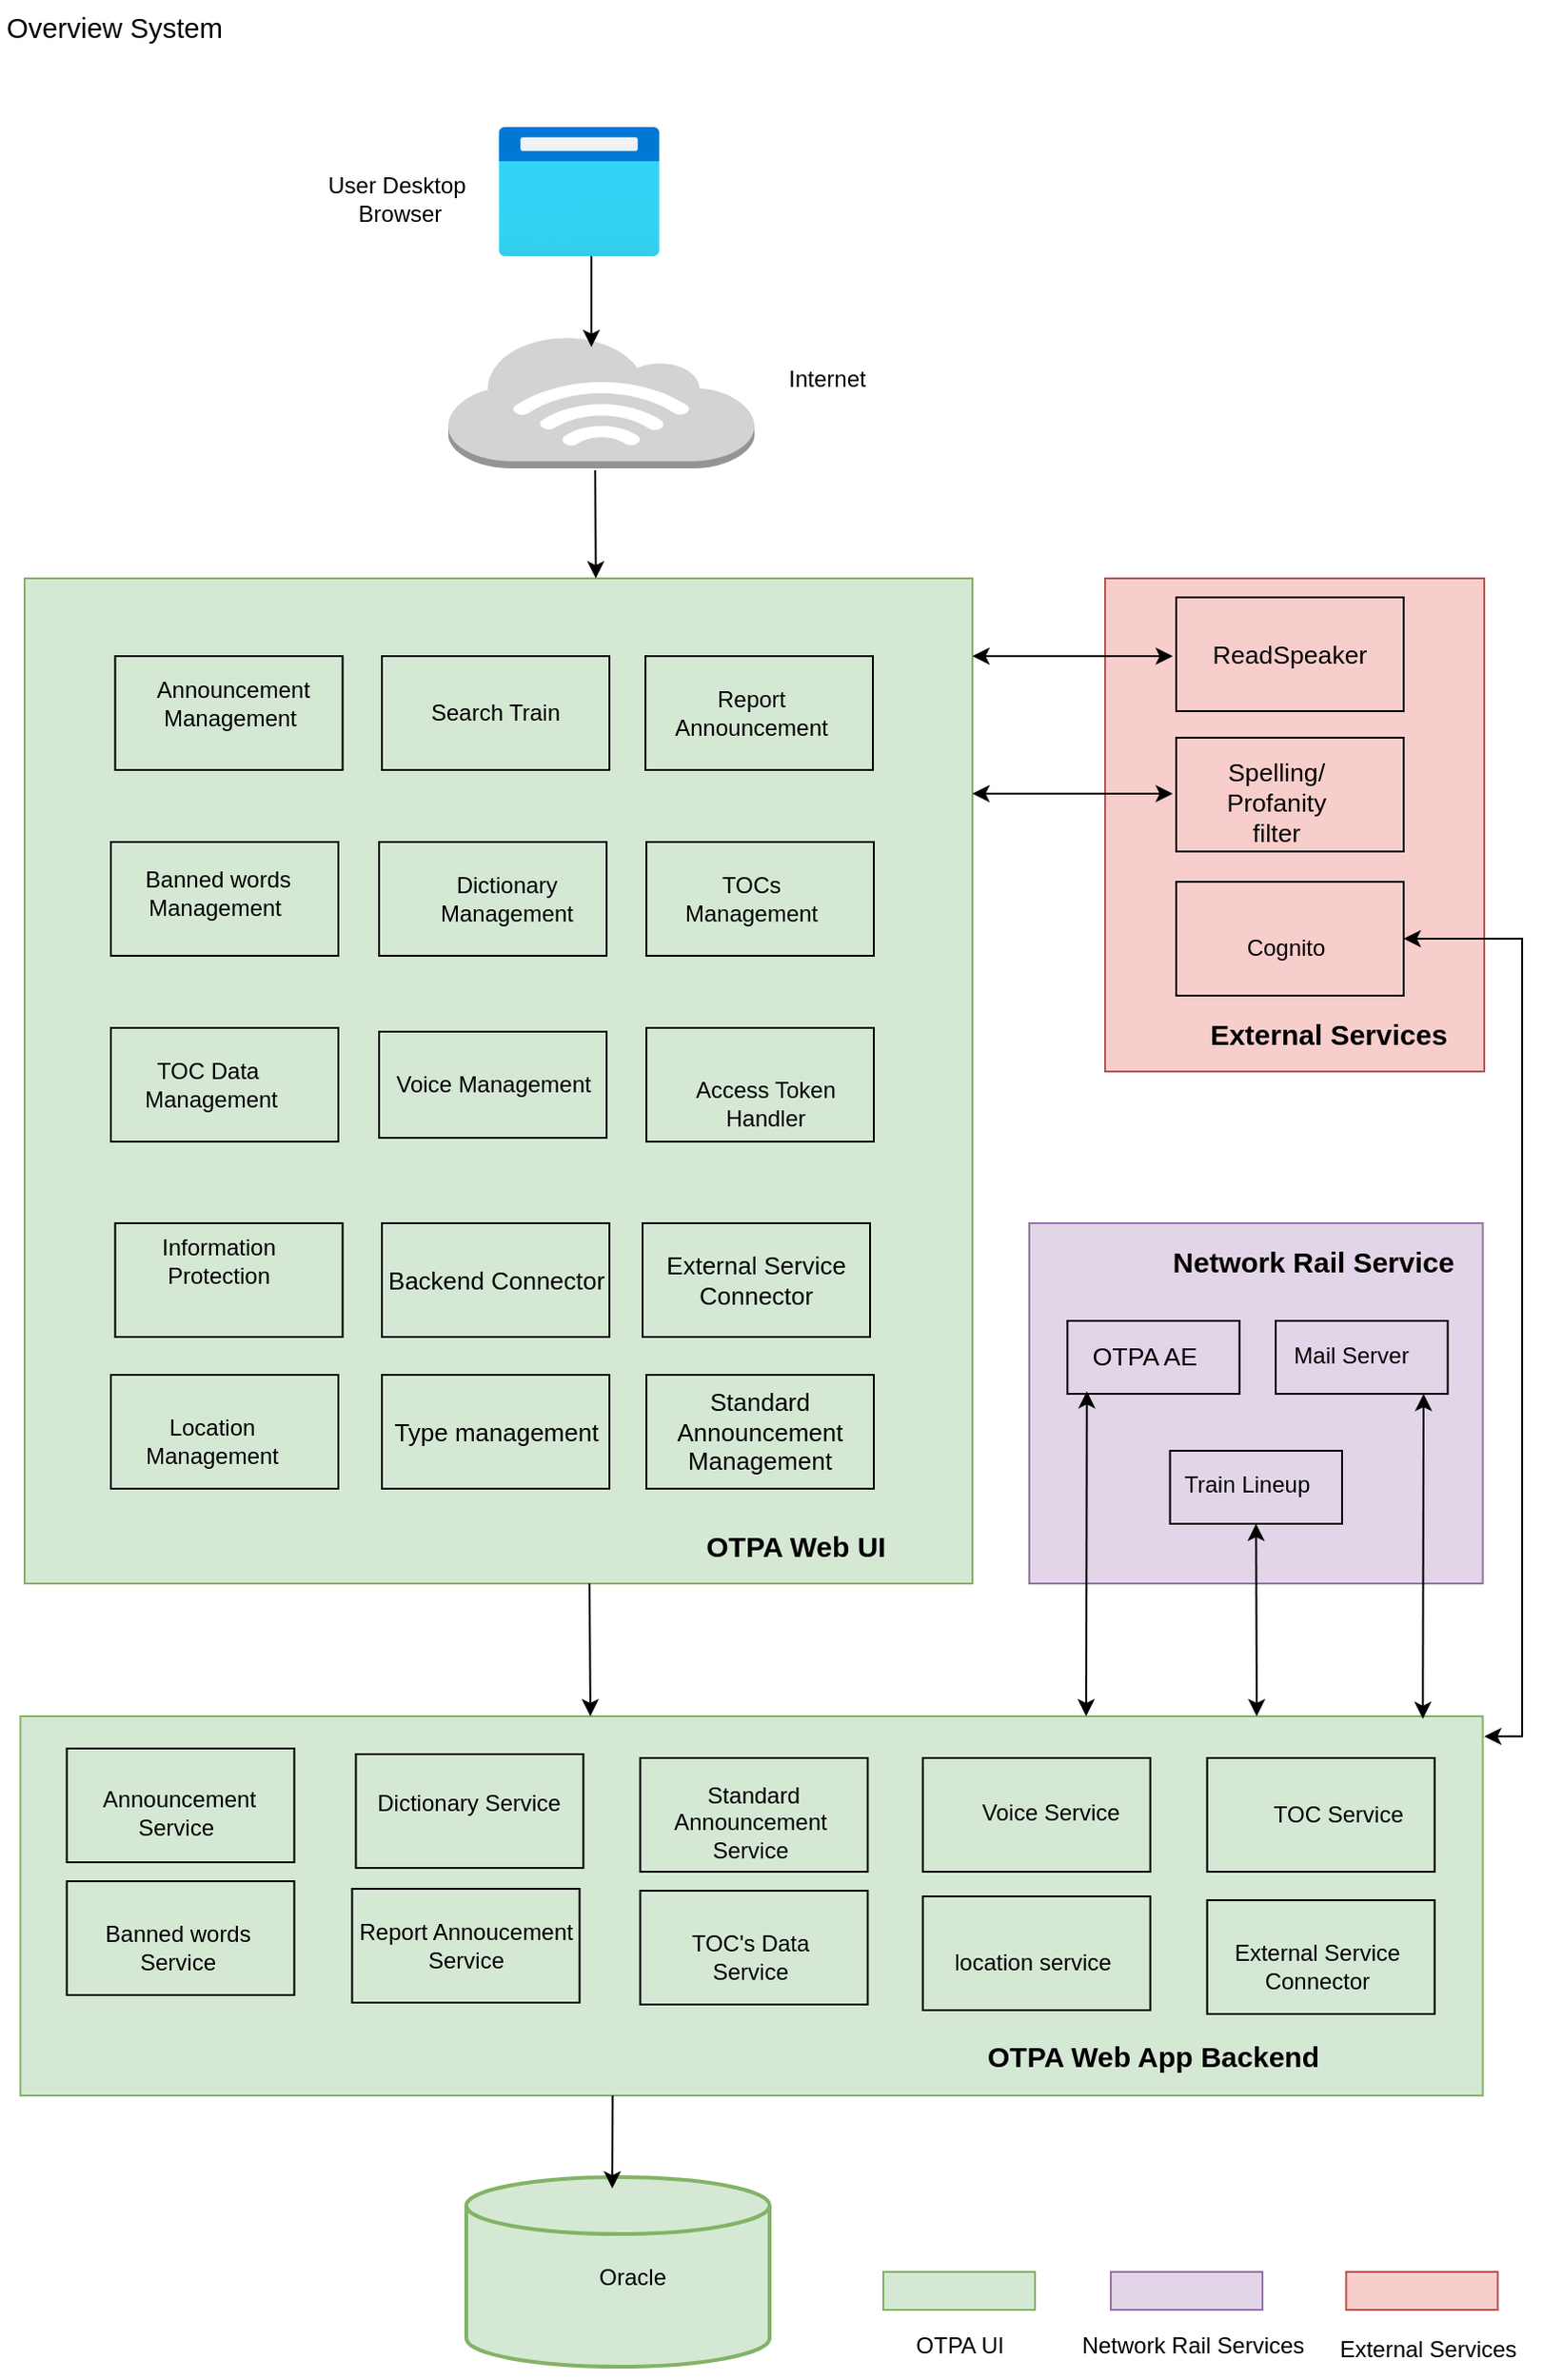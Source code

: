 <mxfile version="20.3.6" type="github">
  <diagram id="R64Xe-4D89ugxDravUpu" name="Page-1">
    <mxGraphModel dx="1920" dy="1130" grid="0" gridSize="10" guides="1" tooltips="1" connect="1" arrows="1" fold="1" page="1" pageScale="1" pageWidth="850" pageHeight="1100" math="0" shadow="0">
      <root>
        <mxCell id="0" />
        <mxCell id="1" parent="0" />
        <mxCell id="fUBX8aqbl7yfZjiexXSi-4" value="" style="rounded=0;whiteSpace=wrap;html=1;fontSize=13;fillColor=#e1d5e7;strokeColor=#9673a6;" parent="1" vertex="1">
          <mxGeometry x="560" y="660" width="239.25" height="190" as="geometry" />
        </mxCell>
        <mxCell id="9JFHtYomGAW6HpaSPqKZ-57" value="" style="rounded=0;whiteSpace=wrap;html=1;fontSize=13;fillColor=#d5e8d4;strokeColor=#82b366;" parent="1" vertex="1">
          <mxGeometry x="27.75" y="920" width="771.5" height="200" as="geometry" />
        </mxCell>
        <mxCell id="9JFHtYomGAW6HpaSPqKZ-78" value="" style="rounded=0;whiteSpace=wrap;html=1;fontSize=13;fillColor=none;" parent="1" vertex="1">
          <mxGeometry x="354.75" y="942" width="120" height="60" as="geometry" />
        </mxCell>
        <mxCell id="9JFHtYomGAW6HpaSPqKZ-14" value="&lt;span lang=&quot;EN-GB&quot;&gt;&amp;nbsp;Standard Announcement Service&lt;/span&gt;" style="text;html=1;strokeColor=none;fillColor=none;align=center;verticalAlign=middle;whiteSpace=wrap;rounded=0;" parent="1" vertex="1">
          <mxGeometry x="350.75" y="950" width="124" height="52" as="geometry" />
        </mxCell>
        <mxCell id="9JFHtYomGAW6HpaSPqKZ-119" value="" style="rounded=0;whiteSpace=wrap;html=1;fontSize=13;fillColor=#f8cecc;strokeColor=#b85450;" parent="1" vertex="1">
          <mxGeometry x="600" y="320" width="200" height="260" as="geometry" />
        </mxCell>
        <mxCell id="9JFHtYomGAW6HpaSPqKZ-118" value="" style="rounded=0;whiteSpace=wrap;html=1;fontSize=13;fillColor=#d5e8d4;strokeColor=#82b366;" parent="1" vertex="1">
          <mxGeometry x="30" y="320" width="500" height="530" as="geometry" />
        </mxCell>
        <mxCell id="9JFHtYomGAW6HpaSPqKZ-109" value="" style="rounded=0;whiteSpace=wrap;html=1;fontSize=13;fillColor=none;" parent="1" vertex="1">
          <mxGeometry x="580.13" y="711.5" width="90.75" height="38.5" as="geometry" />
        </mxCell>
        <mxCell id="9JFHtYomGAW6HpaSPqKZ-107" value="" style="rounded=0;whiteSpace=wrap;html=1;fontSize=13;fillColor=none;" parent="1" vertex="1">
          <mxGeometry x="637.5" y="404" width="120" height="60" as="geometry" />
        </mxCell>
        <mxCell id="9JFHtYomGAW6HpaSPqKZ-106" value="" style="rounded=0;whiteSpace=wrap;html=1;fontSize=13;fillColor=none;" parent="1" vertex="1">
          <mxGeometry x="637.5" y="330" width="120" height="60" as="geometry" />
        </mxCell>
        <mxCell id="Upe7RPbjq_lGZQcst3nU-63" value="&lt;span style=&quot;font-size:10.0pt;font-family:&lt;br/&gt;&amp;quot;Arial&amp;quot;,sans-serif;mso-fareast-font-family:&amp;quot;Times New Roman&amp;quot;;mso-ansi-language:&lt;br/&gt;EN-GB;mso-fareast-language:EN-US;mso-bidi-language:AR-SA&quot; lang=&quot;EN-GB&quot;&gt;ReadSpeaker&lt;/span&gt;" style="text;html=1;strokeColor=none;fillColor=none;align=center;verticalAlign=middle;whiteSpace=wrap;rounded=0;" parent="1" vertex="1">
          <mxGeometry x="645.0" y="335" width="105" height="50" as="geometry" />
        </mxCell>
        <mxCell id="9JFHtYomGAW6HpaSPqKZ-80" value="" style="rounded=0;whiteSpace=wrap;html=1;fontSize=13;fillColor=none;" parent="1" vertex="1">
          <mxGeometry x="653.83" y="942" width="120" height="60" as="geometry" />
        </mxCell>
        <mxCell id="9JFHtYomGAW6HpaSPqKZ-79" value="" style="rounded=0;whiteSpace=wrap;html=1;fontSize=13;fillColor=none;" parent="1" vertex="1">
          <mxGeometry x="503.83" y="942" width="120" height="60" as="geometry" />
        </mxCell>
        <mxCell id="9JFHtYomGAW6HpaSPqKZ-17" value="&lt;span lang=&quot;EN-GB&quot;&gt;&amp;nbsp;TOC Service&lt;/span&gt;" style="text;html=1;strokeColor=none;fillColor=none;align=center;verticalAlign=middle;whiteSpace=wrap;rounded=0;" parent="1" vertex="1">
          <mxGeometry x="668.83" y="947" width="105" height="50" as="geometry" />
        </mxCell>
        <mxCell id="9JFHtYomGAW6HpaSPqKZ-19" value="&lt;span lang=&quot;EN-GB&quot;&gt;Voice Service&lt;/span&gt;" style="text;html=1;strokeColor=none;fillColor=none;align=center;verticalAlign=middle;whiteSpace=wrap;rounded=0;" parent="1" vertex="1">
          <mxGeometry x="518.83" y="946" width="105" height="50" as="geometry" />
        </mxCell>
        <mxCell id="9JFHtYomGAW6HpaSPqKZ-85" value="" style="rounded=0;whiteSpace=wrap;html=1;fontSize=13;fillColor=none;" parent="1" vertex="1">
          <mxGeometry x="357.5" y="361" width="120" height="60" as="geometry" />
        </mxCell>
        <mxCell id="9JFHtYomGAW6HpaSPqKZ-84" value="" style="rounded=0;whiteSpace=wrap;html=1;fontSize=13;fillColor=none;" parent="1" vertex="1">
          <mxGeometry x="218.5" y="361" width="120" height="60" as="geometry" />
        </mxCell>
        <mxCell id="9JFHtYomGAW6HpaSPqKZ-83" value="" style="rounded=0;whiteSpace=wrap;html=1;fontSize=13;fillColor=none;" parent="1" vertex="1">
          <mxGeometry x="77.75" y="361" width="120" height="60" as="geometry" />
        </mxCell>
        <mxCell id="9JFHtYomGAW6HpaSPqKZ-73" value="" style="rounded=0;whiteSpace=wrap;html=1;fontSize=13;fillColor=none;" parent="1" vertex="1">
          <mxGeometry x="52.25" y="1007" width="120" height="60" as="geometry" />
        </mxCell>
        <mxCell id="9JFHtYomGAW6HpaSPqKZ-77" value="" style="rounded=0;whiteSpace=wrap;html=1;fontSize=13;fillColor=none;" parent="1" vertex="1">
          <mxGeometry x="204.75" y="940" width="120" height="60" as="geometry" />
        </mxCell>
        <mxCell id="Upe7RPbjq_lGZQcst3nU-17" value="User Desktop&lt;br&gt;&amp;nbsp;Browser" style="text;html=1;strokeColor=none;fillColor=none;align=center;verticalAlign=middle;whiteSpace=wrap;rounded=0;" parent="1" vertex="1">
          <mxGeometry x="160" y="95" width="132.5" height="50" as="geometry" />
        </mxCell>
        <mxCell id="Upe7RPbjq_lGZQcst3nU-23" value="&lt;span lang=&quot;EN-GB&quot;&gt;&amp;nbsp;Announcement Management&lt;/span&gt;" style="text;html=1;strokeColor=none;fillColor=none;align=center;verticalAlign=middle;whiteSpace=wrap;rounded=0;" parent="1" vertex="1">
          <mxGeometry x="75.5" y="361" width="124.5" height="50" as="geometry" />
        </mxCell>
        <mxCell id="Upe7RPbjq_lGZQcst3nU-29" value="&lt;span lang=&quot;EN-GB&quot;&gt;Report Announcement&lt;/span&gt;" style="text;html=1;strokeColor=none;fillColor=none;align=center;verticalAlign=middle;whiteSpace=wrap;rounded=0;" parent="1" vertex="1">
          <mxGeometry x="361" y="366" width="105" height="50" as="geometry" />
        </mxCell>
        <mxCell id="Upe7RPbjq_lGZQcst3nU-31" value="&lt;span lang=&quot;EN-GB&quot;&gt;&amp;nbsp;Banned words Management&lt;/span&gt;" style="text;html=1;strokeColor=none;fillColor=none;align=center;verticalAlign=middle;whiteSpace=wrap;rounded=0;" parent="1" vertex="1">
          <mxGeometry x="78.0" y="461" width="105" height="50" as="geometry" />
        </mxCell>
        <mxCell id="Upe7RPbjq_lGZQcst3nU-33" value="&lt;span lang=&quot;EN-GB&quot;&gt;Dictionary Management&lt;/span&gt;" style="text;html=1;strokeColor=none;fillColor=none;align=center;verticalAlign=middle;whiteSpace=wrap;rounded=0;" parent="1" vertex="1">
          <mxGeometry x="232.0" y="464" width="105" height="50" as="geometry" />
        </mxCell>
        <mxCell id="Upe7RPbjq_lGZQcst3nU-42" value="&lt;span lang=&quot;EN-GB&quot;&gt;TOCs Management&lt;/span&gt;" style="text;html=1;strokeColor=none;fillColor=none;align=center;verticalAlign=middle;whiteSpace=wrap;rounded=0;" parent="1" vertex="1">
          <mxGeometry x="361.0" y="464" width="105" height="50" as="geometry" />
        </mxCell>
        <mxCell id="Upe7RPbjq_lGZQcst3nU-44" value="TOC Data&amp;nbsp; Management" style="text;html=1;strokeColor=none;fillColor=none;align=center;verticalAlign=middle;whiteSpace=wrap;rounded=0;" parent="1" vertex="1">
          <mxGeometry x="75.5" y="558" width="105" height="57" as="geometry" />
        </mxCell>
        <mxCell id="Upe7RPbjq_lGZQcst3nU-46" value="&lt;span lang=&quot;EN-GB&quot;&gt;Voice Management&lt;/span&gt;" style="text;html=1;strokeColor=none;fillColor=none;align=center;verticalAlign=middle;whiteSpace=wrap;rounded=0;" parent="1" vertex="1">
          <mxGeometry x="224.5" y="561.5" width="105" height="50" as="geometry" />
        </mxCell>
        <mxCell id="Upe7RPbjq_lGZQcst3nU-65" value="&lt;span style=&quot;font-size:10.0pt;font-family:&lt;br/&gt;&amp;quot;Arial&amp;quot;,sans-serif;mso-fareast-font-family:&amp;quot;Times New Roman&amp;quot;;mso-ansi-language:&lt;br/&gt;EN-GB;mso-fareast-language:EN-US;mso-bidi-language:AR-SA&quot; lang=&quot;EN-GB&quot;&gt;Spelling/ Profanity&lt;br/&gt;filter&lt;/span&gt;" style="text;html=1;strokeColor=none;fillColor=none;align=center;verticalAlign=middle;whiteSpace=wrap;rounded=0;" parent="1" vertex="1">
          <mxGeometry x="637.5" y="413" width="105" height="50" as="geometry" />
        </mxCell>
        <mxCell id="Upe7RPbjq_lGZQcst3nU-72" value="&lt;span style=&quot;font-size:10.0pt;font-family:&lt;br/&gt;&amp;quot;Arial&amp;quot;,sans-serif;mso-fareast-font-family:&amp;quot;Times New Roman&amp;quot;;mso-ansi-language:&lt;br/&gt;EN-GB;mso-fareast-language:EN-US;mso-bidi-language:AR-SA&quot; lang=&quot;EN-GB&quot;&gt;OTPA AE&lt;/span&gt;" style="text;html=1;strokeColor=none;fillColor=none;align=center;verticalAlign=middle;whiteSpace=wrap;rounded=0;" parent="1" vertex="1">
          <mxGeometry x="581.57" y="719.5" width="77.87" height="20.5" as="geometry" />
        </mxCell>
        <mxCell id="Upe7RPbjq_lGZQcst3nU-77" value="Cognito" style="text;html=1;strokeColor=none;fillColor=none;align=center;verticalAlign=middle;whiteSpace=wrap;rounded=0;" parent="1" vertex="1">
          <mxGeometry x="642.5" y="490" width="105" height="50" as="geometry" />
        </mxCell>
        <mxCell id="Upe7RPbjq_lGZQcst3nU-79" value="" style="shape=cylinder3;whiteSpace=wrap;html=1;boundedLbl=1;backgroundOutline=1;size=15;strokeWidth=2;fillColor=#d5e8d4;strokeColor=#82b366;" parent="1" vertex="1">
          <mxGeometry x="263" y="1163" width="160" height="100" as="geometry" />
        </mxCell>
        <mxCell id="Upe7RPbjq_lGZQcst3nU-80" value="&lt;br&gt;Oracle&amp;nbsp;" style="text;html=1;strokeColor=none;fillColor=none;align=center;verticalAlign=middle;whiteSpace=wrap;rounded=0;" parent="1" vertex="1">
          <mxGeometry x="300.17" y="1183" width="105" height="50" as="geometry" />
        </mxCell>
        <mxCell id="Upe7RPbjq_lGZQcst3nU-88" value="&lt;span lang=&quot;EN-GB&quot;&gt;Search Train&lt;/span&gt;" style="text;html=1;strokeColor=none;fillColor=none;align=center;verticalAlign=middle;whiteSpace=wrap;rounded=0;" parent="1" vertex="1">
          <mxGeometry x="226.0" y="366" width="105" height="50" as="geometry" />
        </mxCell>
        <mxCell id="Upe7RPbjq_lGZQcst3nU-91" style="edgeStyle=orthogonalEdgeStyle;rounded=0;orthogonalLoop=1;jettySize=auto;html=1;exitX=0.5;exitY=1;exitDx=0;exitDy=0;fontSize=13;" parent="1" edge="1">
          <mxGeometry relative="1" as="geometry">
            <mxPoint x="695" y="730" as="sourcePoint" />
            <mxPoint x="695" y="730" as="targetPoint" />
          </mxGeometry>
        </mxCell>
        <mxCell id="Upe7RPbjq_lGZQcst3nU-113" value="&lt;span lang=&quot;EN-GB&quot;&gt;&lt;b&gt;&lt;font style=&quot;font-size: 15px;&quot;&gt;OTPA Web UI&lt;/font&gt;&lt;/b&gt;&lt;/span&gt;" style="text;html=1;strokeColor=none;fillColor=none;align=center;verticalAlign=middle;whiteSpace=wrap;rounded=0;" parent="1" vertex="1">
          <mxGeometry x="362.25" y="810" width="150" height="40" as="geometry" />
        </mxCell>
        <mxCell id="9JFHtYomGAW6HpaSPqKZ-9" value="&lt;span lang=&quot;EN-GB&quot;&gt;Information&lt;br&gt;Protection&lt;br&gt;&lt;/span&gt;" style="text;html=1;strokeColor=none;fillColor=none;align=center;verticalAlign=middle;whiteSpace=wrap;rounded=0;" parent="1" vertex="1">
          <mxGeometry x="80.0" y="655" width="105" height="50" as="geometry" />
        </mxCell>
        <mxCell id="9JFHtYomGAW6HpaSPqKZ-11" value="&lt;span lang=&quot;EN-GB&quot;&gt;Access Token Handler&lt;br&gt;&lt;/span&gt;" style="text;html=1;strokeColor=none;fillColor=none;align=center;verticalAlign=middle;whiteSpace=wrap;rounded=0;" parent="1" vertex="1">
          <mxGeometry x="361" y="571.5" width="120" height="50" as="geometry" />
        </mxCell>
        <mxCell id="9JFHtYomGAW6HpaSPqKZ-15" value="&lt;span lang=&quot;EN-GB&quot;&gt;Banned words Service&lt;/span&gt;" style="text;html=1;strokeColor=none;fillColor=none;align=center;verticalAlign=middle;whiteSpace=wrap;rounded=0;" parent="1" vertex="1">
          <mxGeometry x="59.75" y="1017" width="102" height="50" as="geometry" />
        </mxCell>
        <mxCell id="9JFHtYomGAW6HpaSPqKZ-16" value="&lt;span lang=&quot;EN-GB&quot;&gt;Dictionary Service&lt;/span&gt;" style="text;html=1;strokeColor=none;fillColor=none;align=center;verticalAlign=middle;whiteSpace=wrap;rounded=0;" parent="1" vertex="1">
          <mxGeometry x="212.25" y="942" width="105" height="48" as="geometry" />
        </mxCell>
        <mxCell id="9JFHtYomGAW6HpaSPqKZ-26" value="&lt;span lang=&quot;EN-GB&quot;&gt;&lt;b&gt;&lt;font style=&quot;font-size: 15px;&quot;&gt;OTPA Web App Backend&lt;/font&gt;&lt;/b&gt;&lt;/span&gt;" style="text;html=1;strokeColor=none;fillColor=none;align=center;verticalAlign=middle;whiteSpace=wrap;rounded=0;" parent="1" vertex="1">
          <mxGeometry x="530" y="1077" width="191" height="43" as="geometry" />
        </mxCell>
        <mxCell id="9JFHtYomGAW6HpaSPqKZ-86" value="" style="rounded=0;whiteSpace=wrap;html=1;fontSize=13;fillColor=none;" parent="1" vertex="1">
          <mxGeometry x="75.5" y="459" width="120" height="60" as="geometry" />
        </mxCell>
        <mxCell id="9JFHtYomGAW6HpaSPqKZ-87" value="" style="rounded=0;whiteSpace=wrap;html=1;fontSize=13;fillColor=none;" parent="1" vertex="1">
          <mxGeometry x="217" y="459" width="120" height="60" as="geometry" />
        </mxCell>
        <mxCell id="9JFHtYomGAW6HpaSPqKZ-88" value="" style="rounded=0;whiteSpace=wrap;html=1;fontSize=13;fillColor=none;" parent="1" vertex="1">
          <mxGeometry x="358" y="459" width="120" height="60" as="geometry" />
        </mxCell>
        <mxCell id="9JFHtYomGAW6HpaSPqKZ-90" value="" style="rounded=0;whiteSpace=wrap;html=1;fontSize=13;fillColor=none;" parent="1" vertex="1">
          <mxGeometry x="75.5" y="557" width="120" height="60" as="geometry" />
        </mxCell>
        <mxCell id="9JFHtYomGAW6HpaSPqKZ-92" value="" style="rounded=0;whiteSpace=wrap;html=1;fontSize=13;fillColor=none;" parent="1" vertex="1">
          <mxGeometry x="217" y="559" width="120" height="56" as="geometry" />
        </mxCell>
        <mxCell id="9JFHtYomGAW6HpaSPqKZ-93" value="" style="rounded=0;whiteSpace=wrap;html=1;fontSize=13;fillColor=none;" parent="1" vertex="1">
          <mxGeometry x="358" y="557" width="120" height="60" as="geometry" />
        </mxCell>
        <mxCell id="9JFHtYomGAW6HpaSPqKZ-99" value="Backend Connector" style="rounded=0;whiteSpace=wrap;html=1;fontSize=13;fillColor=none;" parent="1" vertex="1">
          <mxGeometry x="218.5" y="660" width="120" height="60" as="geometry" />
        </mxCell>
        <mxCell id="9JFHtYomGAW6HpaSPqKZ-100" value="" style="rounded=0;whiteSpace=wrap;html=1;fontSize=13;fillColor=none;" parent="1" vertex="1">
          <mxGeometry x="77.75" y="660" width="120" height="60" as="geometry" />
        </mxCell>
        <mxCell id="9JFHtYomGAW6HpaSPqKZ-103" value="External Service Connector" style="rounded=0;whiteSpace=wrap;html=1;fontSize=13;fillColor=none;" parent="1" vertex="1">
          <mxGeometry x="356" y="660" width="120" height="60" as="geometry" />
        </mxCell>
        <mxCell id="9JFHtYomGAW6HpaSPqKZ-120" value="&lt;span lang=&quot;EN-GB&quot;&gt;&lt;b&gt;&lt;font style=&quot;font-size: 15px;&quot;&gt;External Services&lt;/font&gt;&lt;/b&gt;&lt;/span&gt;" style="text;html=1;strokeColor=none;fillColor=none;align=center;verticalAlign=middle;whiteSpace=wrap;rounded=0;" parent="1" vertex="1">
          <mxGeometry x="642.5" y="540" width="150" height="40" as="geometry" />
        </mxCell>
        <mxCell id="9JFHtYomGAW6HpaSPqKZ-126" value="" style="aspect=fixed;html=1;points=[];align=center;image;fontSize=12;image=img/lib/azure2/general/Browser.svg;fillColor=none;" parent="1" vertex="1">
          <mxGeometry x="280" y="82" width="85" height="68" as="geometry" />
        </mxCell>
        <mxCell id="9JFHtYomGAW6HpaSPqKZ-128" value="" style="outlineConnect=0;dashed=0;verticalLabelPosition=bottom;verticalAlign=top;align=center;html=1;shape=mxgraph.aws3.internet_3;fillColor=#D2D3D3;gradientColor=none;fontSize=13;" parent="1" vertex="1">
          <mxGeometry x="253.5" y="192" width="161.5" height="70" as="geometry" />
        </mxCell>
        <mxCell id="9JFHtYomGAW6HpaSPqKZ-129" value="Internet" style="text;html=1;strokeColor=none;fillColor=none;align=center;verticalAlign=middle;whiteSpace=wrap;rounded=0;" parent="1" vertex="1">
          <mxGeometry x="387.08" y="190" width="132.5" height="50" as="geometry" />
        </mxCell>
        <mxCell id="9JFHtYomGAW6HpaSPqKZ-130" value="" style="rounded=0;whiteSpace=wrap;html=1;fontSize=13;fillColor=none;" parent="1" vertex="1">
          <mxGeometry x="52.25" y="937" width="120" height="60" as="geometry" />
        </mxCell>
        <mxCell id="9JFHtYomGAW6HpaSPqKZ-131" value="&lt;span lang=&quot;EN-GB&quot;&gt;&amp;nbsp;Announcement Service&lt;/span&gt;" style="text;html=1;strokeColor=none;fillColor=none;align=center;verticalAlign=middle;whiteSpace=wrap;rounded=0;" parent="1" vertex="1">
          <mxGeometry x="48.25" y="945" width="124" height="52" as="geometry" />
        </mxCell>
        <mxCell id="9JFHtYomGAW6HpaSPqKZ-132" value="" style="endArrow=classic;html=1;rounded=0;fontSize=13;" parent="1" edge="1">
          <mxGeometry width="50" height="50" relative="1" as="geometry">
            <mxPoint x="329" y="150" as="sourcePoint" />
            <mxPoint x="329" y="198" as="targetPoint" />
            <Array as="points">
              <mxPoint x="329" y="150" />
            </Array>
          </mxGeometry>
        </mxCell>
        <mxCell id="9JFHtYomGAW6HpaSPqKZ-133" value="" style="endArrow=classic;html=1;rounded=0;fontSize=13;" parent="1" edge="1">
          <mxGeometry width="50" height="50" relative="1" as="geometry">
            <mxPoint x="331" y="263" as="sourcePoint" />
            <mxPoint x="331.33" y="320" as="targetPoint" />
            <Array as="points">
              <mxPoint x="331.33" y="320" />
            </Array>
          </mxGeometry>
        </mxCell>
        <mxCell id="9JFHtYomGAW6HpaSPqKZ-140" value="&lt;span lang=&quot;EN-GB&quot;&gt;Report Annoucement Service&lt;/span&gt;" style="text;html=1;strokeColor=none;fillColor=none;align=center;verticalAlign=middle;whiteSpace=wrap;rounded=0;" parent="1" vertex="1">
          <mxGeometry x="200.75" y="1015" width="124" height="52" as="geometry" />
        </mxCell>
        <mxCell id="9JFHtYomGAW6HpaSPqKZ-143" value="" style="rounded=0;whiteSpace=wrap;html=1;fontSize=13;fillColor=none;" parent="1" vertex="1">
          <mxGeometry x="202.75" y="1011" width="120" height="60" as="geometry" />
        </mxCell>
        <mxCell id="9JFHtYomGAW6HpaSPqKZ-146" value="" style="rounded=0;whiteSpace=wrap;html=1;fontSize=13;fillColor=none;" parent="1" vertex="1">
          <mxGeometry x="75.5" y="740" width="120" height="60" as="geometry" />
        </mxCell>
        <mxCell id="9JFHtYomGAW6HpaSPqKZ-147" value="Location Management" style="text;html=1;strokeColor=none;fillColor=none;align=center;verticalAlign=middle;whiteSpace=wrap;rounded=0;" parent="1" vertex="1">
          <mxGeometry x="77.75" y="750" width="102.25" height="50" as="geometry" />
        </mxCell>
        <mxCell id="9JFHtYomGAW6HpaSPqKZ-148" value="&lt;span style=&quot;font-size:11.0pt;line-height:&lt;br/&gt;120%;font-family:&amp;quot;Arial&amp;quot;,sans-serif;mso-fareast-font-family:Calibri;mso-fareast-theme-font:&lt;br/&gt;minor-latin;mso-ansi-language:EN-GB;mso-fareast-language:EN-US;mso-bidi-language:&lt;br/&gt;AR-SA&quot; lang=&quot;EN-GB&quot;&gt;Overview System&lt;/span&gt;" style="text;html=1;align=center;verticalAlign=middle;resizable=0;points=[];autosize=1;strokeColor=none;fillColor=none;fontSize=13;" parent="1" vertex="1">
          <mxGeometry x="17" y="15" width="120" height="30" as="geometry" />
        </mxCell>
        <mxCell id="fUBX8aqbl7yfZjiexXSi-1" value="Type management" style="rounded=0;whiteSpace=wrap;html=1;fontSize=13;fillColor=none;" parent="1" vertex="1">
          <mxGeometry x="218.5" y="740" width="120" height="60" as="geometry" />
        </mxCell>
        <mxCell id="fUBX8aqbl7yfZjiexXSi-2" value="Standard Announcement Management" style="rounded=0;whiteSpace=wrap;html=1;fontSize=13;fillColor=none;" parent="1" vertex="1">
          <mxGeometry x="358" y="740" width="120" height="60" as="geometry" />
        </mxCell>
        <mxCell id="fUBX8aqbl7yfZjiexXSi-5" value="&lt;span lang=&quot;EN-GB&quot;&gt;&lt;b&gt;&lt;font style=&quot;font-size: 15px;&quot;&gt;Network Rail Service&lt;/font&gt;&lt;/b&gt;&lt;/span&gt;" style="text;html=1;strokeColor=none;fillColor=none;align=center;verticalAlign=middle;whiteSpace=wrap;rounded=0;" parent="1" vertex="1">
          <mxGeometry x="613.33" y="660" width="193.83" height="40" as="geometry" />
        </mxCell>
        <mxCell id="fUBX8aqbl7yfZjiexXSi-9" value="" style="endArrow=classic;html=1;rounded=0;exitX=0.405;exitY=1;exitDx=0;exitDy=0;exitPerimeter=0;" parent="1" source="9JFHtYomGAW6HpaSPqKZ-57" edge="1">
          <mxGeometry width="50" height="50" relative="1" as="geometry">
            <mxPoint x="460" y="1260" as="sourcePoint" />
            <mxPoint x="340" y="1169" as="targetPoint" />
          </mxGeometry>
        </mxCell>
        <mxCell id="fUBX8aqbl7yfZjiexXSi-10" value="" style="endArrow=classic;html=1;rounded=0;entryX=0.424;entryY=0.02;entryDx=0;entryDy=0;entryPerimeter=0;" parent="1" edge="1">
          <mxGeometry width="50" height="50" relative="1" as="geometry">
            <mxPoint x="328" y="850" as="sourcePoint" />
            <mxPoint x="328.46" y="920" as="targetPoint" />
          </mxGeometry>
        </mxCell>
        <mxCell id="fUBX8aqbl7yfZjiexXSi-12" value="" style="endArrow=classic;startArrow=classic;html=1;rounded=0;entryX=0.5;entryY=1;entryDx=0;entryDy=0;" parent="1" target="fUBX8aqbl7yfZjiexXSi-21" edge="1">
          <mxGeometry width="50" height="50" relative="1" as="geometry">
            <mxPoint x="680" y="920" as="sourcePoint" />
            <mxPoint x="695" y="850" as="targetPoint" />
          </mxGeometry>
        </mxCell>
        <mxCell id="fUBX8aqbl7yfZjiexXSi-13" value="" style="rounded=0;whiteSpace=wrap;html=1;fontSize=13;fillColor=none;" parent="1" vertex="1">
          <mxGeometry x="354.75" y="1012" width="120" height="60" as="geometry" />
        </mxCell>
        <mxCell id="fUBX8aqbl7yfZjiexXSi-14" value="&lt;span lang=&quot;EN-GB&quot;&gt;TOC&#39;s Data Service&lt;/span&gt;" style="text;html=1;strokeColor=none;fillColor=none;align=center;verticalAlign=middle;whiteSpace=wrap;rounded=0;" parent="1" vertex="1">
          <mxGeometry x="362.25" y="1022" width="102" height="50" as="geometry" />
        </mxCell>
        <mxCell id="fUBX8aqbl7yfZjiexXSi-15" value="" style="rounded=0;whiteSpace=wrap;html=1;fontSize=13;fillColor=none;" parent="1" vertex="1">
          <mxGeometry x="503.83" y="1015" width="120" height="60" as="geometry" />
        </mxCell>
        <mxCell id="fUBX8aqbl7yfZjiexXSi-16" value="&lt;span lang=&quot;EN-GB&quot;&gt;location service&lt;/span&gt;" style="text;html=1;strokeColor=none;fillColor=none;align=center;verticalAlign=middle;whiteSpace=wrap;rounded=0;" parent="1" vertex="1">
          <mxGeometry x="511.33" y="1025" width="102" height="50" as="geometry" />
        </mxCell>
        <mxCell id="fUBX8aqbl7yfZjiexXSi-17" value="" style="rounded=0;whiteSpace=wrap;html=1;fontSize=13;fillColor=none;" parent="1" vertex="1">
          <mxGeometry x="653.83" y="1017" width="120" height="60" as="geometry" />
        </mxCell>
        <mxCell id="fUBX8aqbl7yfZjiexXSi-18" value="&lt;span lang=&quot;EN-GB&quot;&gt;External Service Connector&lt;/span&gt;" style="text;html=1;strokeColor=none;fillColor=none;align=center;verticalAlign=middle;whiteSpace=wrap;rounded=0;" parent="1" vertex="1">
          <mxGeometry x="661.33" y="1027" width="102" height="50" as="geometry" />
        </mxCell>
        <mxCell id="fUBX8aqbl7yfZjiexXSi-19" value="" style="rounded=0;whiteSpace=wrap;html=1;fontSize=13;fillColor=none;" parent="1" vertex="1">
          <mxGeometry x="690" y="711.5" width="90.75" height="38.5" as="geometry" />
        </mxCell>
        <mxCell id="fUBX8aqbl7yfZjiexXSi-20" value="&lt;span lang=&quot;EN-GB&quot;&gt;Mail Server&lt;/span&gt;" style="text;html=1;strokeColor=none;fillColor=none;align=center;verticalAlign=middle;whiteSpace=wrap;rounded=0;" parent="1" vertex="1">
          <mxGeometry x="691.44" y="719.5" width="77.87" height="20.5" as="geometry" />
        </mxCell>
        <mxCell id="fUBX8aqbl7yfZjiexXSi-21" value="" style="rounded=0;whiteSpace=wrap;html=1;fontSize=13;fillColor=none;" parent="1" vertex="1">
          <mxGeometry x="634.25" y="780" width="90.75" height="38.5" as="geometry" />
        </mxCell>
        <mxCell id="fUBX8aqbl7yfZjiexXSi-22" value="&lt;span lang=&quot;EN-GB&quot;&gt;Train Lineup&lt;/span&gt;" style="text;html=1;strokeColor=none;fillColor=none;align=center;verticalAlign=middle;whiteSpace=wrap;rounded=0;" parent="1" vertex="1">
          <mxGeometry x="635.69" y="788" width="77.87" height="20.5" as="geometry" />
        </mxCell>
        <mxCell id="fUBX8aqbl7yfZjiexXSi-24" value="" style="endArrow=classic;startArrow=classic;html=1;rounded=0;exitX=0.959;exitY=0.007;exitDx=0;exitDy=0;exitPerimeter=0;" parent="1" source="9JFHtYomGAW6HpaSPqKZ-57" edge="1">
          <mxGeometry width="50" height="50" relative="1" as="geometry">
            <mxPoint x="690" y="930" as="sourcePoint" />
            <mxPoint x="768" y="750" as="targetPoint" />
          </mxGeometry>
        </mxCell>
        <mxCell id="fUBX8aqbl7yfZjiexXSi-25" value="" style="endArrow=classic;startArrow=classic;html=1;rounded=0;exitX=0.959;exitY=0.007;exitDx=0;exitDy=0;exitPerimeter=0;" parent="1" edge="1">
          <mxGeometry width="50" height="50" relative="1" as="geometry">
            <mxPoint x="589.999" y="920.0" as="sourcePoint" />
            <mxPoint x="590.38" y="748.6" as="targetPoint" />
          </mxGeometry>
        </mxCell>
        <mxCell id="fUBX8aqbl7yfZjiexXSi-26" value="" style="edgeStyle=elbowEdgeStyle;rounded=0;elbow=vertical;html=1;labelBackgroundColor=#ffffff;startArrow=classic;startFill=1;startSize=6;endArrow=classic;endFill=1;endSize=6;jettySize=auto;orthogonalLoop=1;strokeWidth=1;fontSize=14;entryX=1.001;entryY=0.053;entryDx=0;entryDy=0;entryPerimeter=0;" parent="1" source="9JFHtYomGAW6HpaSPqKZ-105" target="9JFHtYomGAW6HpaSPqKZ-57" edge="1">
          <mxGeometry width="60" height="60" relative="1" as="geometry">
            <mxPoint x="570" y="860" as="sourcePoint" />
            <mxPoint x="630" y="800" as="targetPoint" />
            <Array as="points">
              <mxPoint x="820" y="720" />
            </Array>
          </mxGeometry>
        </mxCell>
        <mxCell id="fUBX8aqbl7yfZjiexXSi-27" value="" style="html=1;labelBackgroundColor=#ffffff;startArrow=classic;startFill=1;startSize=6;endArrow=classic;endFill=1;endSize=6;jettySize=auto;orthogonalLoop=1;strokeWidth=1;fontSize=14;rounded=0;" parent="1" edge="1">
          <mxGeometry width="60" height="60" relative="1" as="geometry">
            <mxPoint x="530" y="361" as="sourcePoint" />
            <mxPoint x="635.69" y="361" as="targetPoint" />
          </mxGeometry>
        </mxCell>
        <mxCell id="fUBX8aqbl7yfZjiexXSi-28" value="" style="html=1;labelBackgroundColor=#ffffff;startArrow=classic;startFill=1;startSize=6;endArrow=classic;endFill=1;endSize=6;jettySize=auto;orthogonalLoop=1;strokeWidth=1;fontSize=14;rounded=0;" parent="1" edge="1">
          <mxGeometry width="60" height="60" relative="1" as="geometry">
            <mxPoint x="530" y="433.5" as="sourcePoint" />
            <mxPoint x="635.69" y="433.5" as="targetPoint" />
          </mxGeometry>
        </mxCell>
        <mxCell id="fUBX8aqbl7yfZjiexXSi-29" value="" style="rounded=0;whiteSpace=wrap;html=1;fillColor=#d5e8d4;strokeColor=#82b366;" parent="1" vertex="1">
          <mxGeometry x="483" y="1213" width="80" height="20" as="geometry" />
        </mxCell>
        <mxCell id="fUBX8aqbl7yfZjiexXSi-30" value="OTPA UI" style="text;html=1;align=center;verticalAlign=middle;resizable=0;points=[];autosize=1;strokeColor=none;fillColor=none;" parent="1" vertex="1">
          <mxGeometry x="488" y="1237" width="70" height="30" as="geometry" />
        </mxCell>
        <mxCell id="fUBX8aqbl7yfZjiexXSi-31" value="" style="rounded=0;whiteSpace=wrap;html=1;fillColor=#e1d5e7;strokeColor=#9673a6;" parent="1" vertex="1">
          <mxGeometry x="603" y="1213" width="80" height="20" as="geometry" />
        </mxCell>
        <mxCell id="fUBX8aqbl7yfZjiexXSi-32" value="Network Rail Services" style="text;html=1;align=center;verticalAlign=middle;resizable=0;points=[];autosize=1;strokeColor=none;fillColor=none;" parent="1" vertex="1">
          <mxGeometry x="576" y="1237" width="140" height="30" as="geometry" />
        </mxCell>
        <mxCell id="fUBX8aqbl7yfZjiexXSi-33" value="" style="rounded=0;whiteSpace=wrap;html=1;fillColor=#f8cecc;strokeColor=#b85450;" parent="1" vertex="1">
          <mxGeometry x="727.16" y="1213" width="80" height="20" as="geometry" />
        </mxCell>
        <mxCell id="fUBX8aqbl7yfZjiexXSi-34" value="External Services" style="text;html=1;align=center;verticalAlign=middle;resizable=0;points=[];autosize=1;strokeColor=none;fillColor=none;" parent="1" vertex="1">
          <mxGeometry x="710" y="1239" width="120" height="30" as="geometry" />
        </mxCell>
        <mxCell id="9JFHtYomGAW6HpaSPqKZ-105" value="" style="rounded=0;whiteSpace=wrap;html=1;fontSize=13;fillColor=none;" parent="1" vertex="1">
          <mxGeometry x="637.5" y="480" width="120" height="60" as="geometry" />
        </mxCell>
      </root>
    </mxGraphModel>
  </diagram>
</mxfile>
